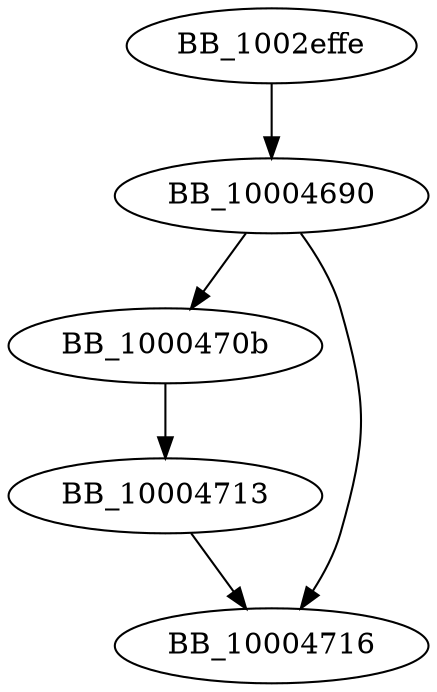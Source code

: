 DiGraph sub_1002EFFE{
BB_10004690->BB_1000470b
BB_10004690->BB_10004716
BB_1000470b->BB_10004713
BB_10004713->BB_10004716
BB_1002effe->BB_10004690
}
